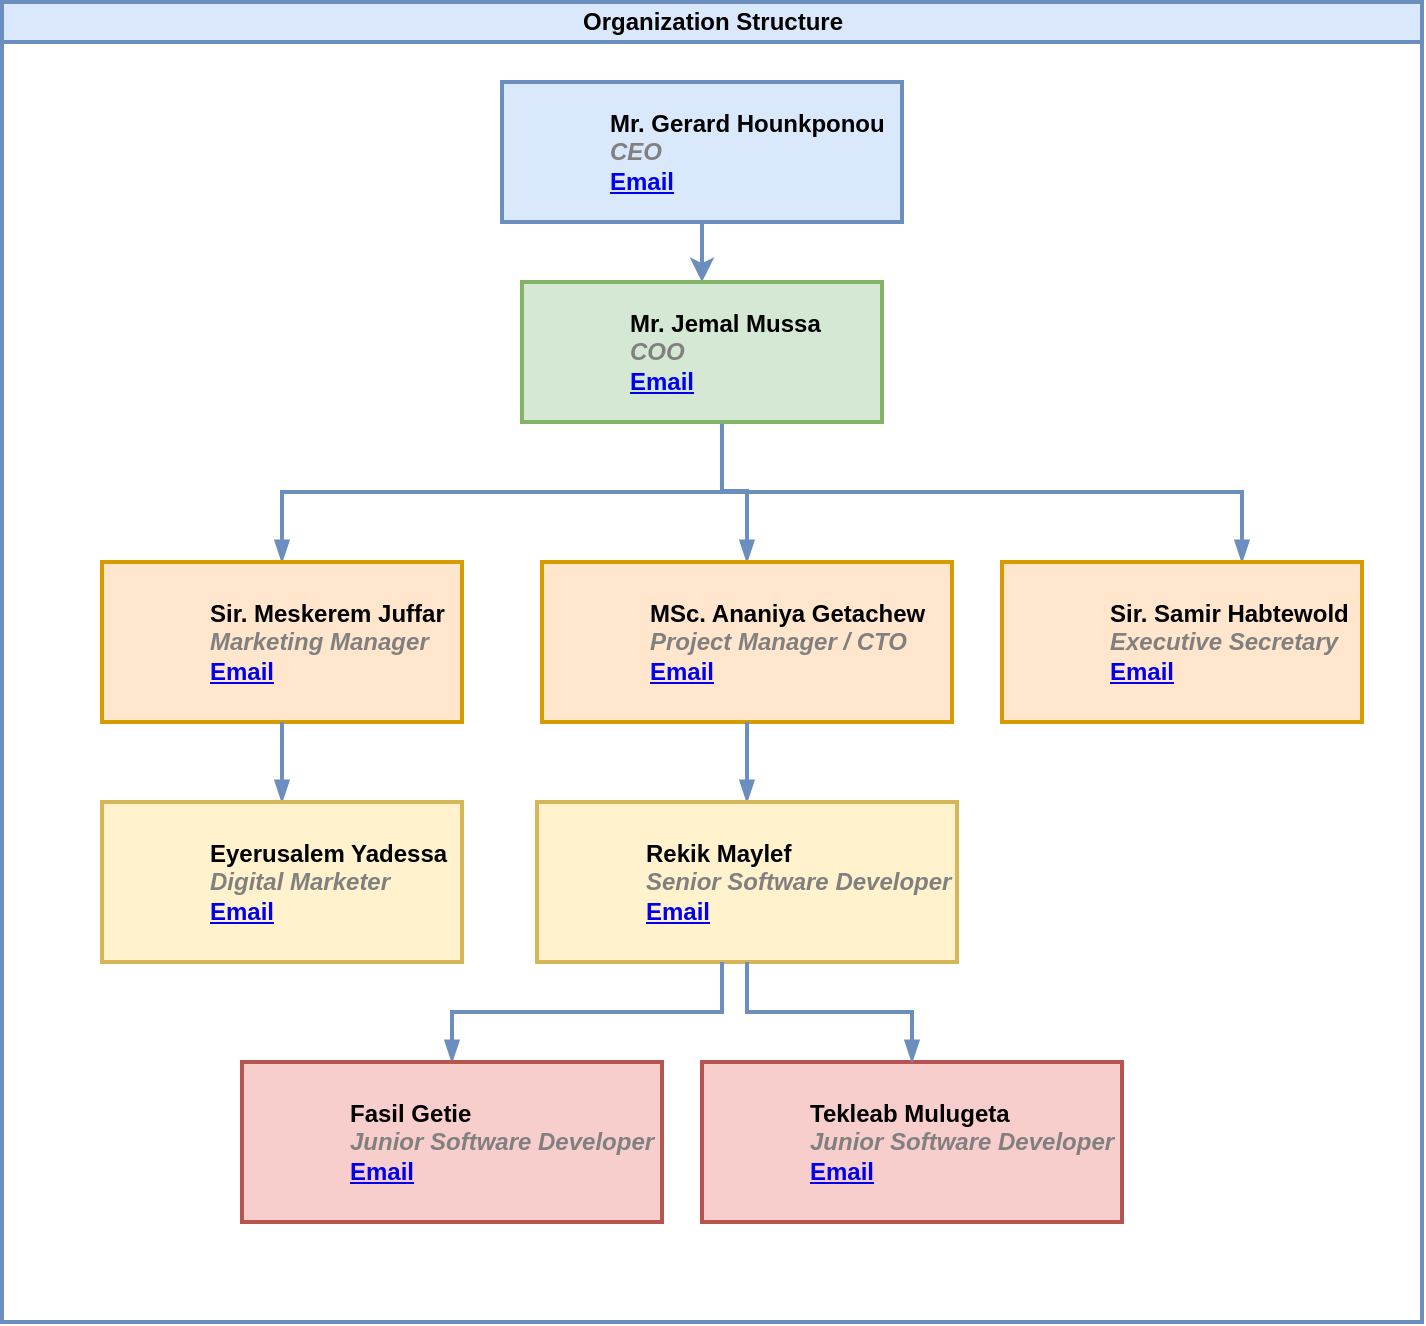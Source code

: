 <mxfile version="22.0.6" type="github">
  <diagram id="prtHgNgQTEPvFCAcTncT" name="Page-1">
    <mxGraphModel dx="880" dy="454" grid="1" gridSize="10" guides="1" tooltips="1" connect="1" arrows="1" fold="1" page="1" pageScale="1" pageWidth="827" pageHeight="1169" math="0" shadow="0">
      <root>
        <mxCell id="0" />
        <mxCell id="1" parent="0" />
        <mxCell id="dNxyNK7c78bLwvsdeMH5-11" value="Organization Structure" style="swimlane;html=1;startSize=20;horizontal=1;containerType=tree;glass=0;fillColor=#dae8fc;strokeColor=#6c8ebf;strokeWidth=2;" parent="1" vertex="1">
          <mxGeometry x="40" y="60" width="710" height="660" as="geometry" />
        </mxCell>
        <UserObject label="%name%&lt;br&gt;&lt;i style=&quot;color: gray&quot;&gt;%position%&lt;/i&gt;&lt;br&gt;&lt;a href=&quot;mailto:%email%&quot;&gt;Email&lt;/a&gt;" name="Mr. Gerard Hounkponou" position="CEO" location="Abyssinya Building, 3rd floor, near Bole MedhaneAlem" email="contact@creavers.com" placeholders="1" link="https://creavers.com" id="dNxyNK7c78bLwvsdeMH5-12">
          <mxCell style="label;image=https://cdn3.iconfinder.com/data/icons/user-avatars-1/512/users-2-128.png;whiteSpace=wrap;html=1;rounded=0;glass=0;treeMoving=1;treeFolding=1;fillColor=#dae8fc;strokeColor=#6c8ebf;strokeWidth=2;" parent="dNxyNK7c78bLwvsdeMH5-11" vertex="1">
            <mxGeometry x="250" y="40" width="200" height="70" as="geometry" />
          </mxCell>
        </UserObject>
        <mxCell id="dNxyNK7c78bLwvsdeMH5-13" value="" style="endArrow=blockThin;endFill=1;fontSize=11;edgeStyle=elbowEdgeStyle;elbow=vertical;rounded=0;fillColor=#dae8fc;strokeColor=#6c8ebf;strokeWidth=2;" parent="dNxyNK7c78bLwvsdeMH5-11" target="dNxyNK7c78bLwvsdeMH5-14" edge="1">
          <mxGeometry relative="1" as="geometry">
            <mxPoint x="360" y="210" as="sourcePoint" />
            <Array as="points">
              <mxPoint x="250" y="245" />
            </Array>
          </mxGeometry>
        </mxCell>
        <UserObject label="%name%&lt;br&gt;&lt;i style=&quot;color: gray&quot;&gt;%position%&lt;/i&gt;&lt;br&gt;&lt;a href=&quot;mailto:%email%&quot;&gt;Email&lt;/a&gt;" name="Sir. Meskerem Juffar" position="Marketing Manager" location="Office 2" email="contact@creavers.com" placeholders="1" link="https://creavers.com" id="dNxyNK7c78bLwvsdeMH5-14">
          <mxCell style="label;image=https://cdn3.iconfinder.com/data/icons/user-avatars-1/512/users-3-128.png;whiteSpace=wrap;html=1;rounded=0;glass=0;treeFolding=1;treeMoving=1;fillColor=#ffe6cc;strokeColor=#d79b00;strokeWidth=2;" parent="dNxyNK7c78bLwvsdeMH5-11" vertex="1">
            <mxGeometry x="50" y="280" width="180" height="80" as="geometry" />
          </mxCell>
        </UserObject>
        <mxCell id="dNxyNK7c78bLwvsdeMH5-15" value="" style="endArrow=blockThin;endFill=1;fontSize=11;edgeStyle=elbowEdgeStyle;elbow=vertical;rounded=0;fillColor=#dae8fc;strokeColor=#6c8ebf;exitX=0.561;exitY=0.986;exitDx=0;exitDy=0;exitPerimeter=0;entryX=0.5;entryY=0;entryDx=0;entryDy=0;strokeWidth=2;" parent="dNxyNK7c78bLwvsdeMH5-11" target="dNxyNK7c78bLwvsdeMH5-16" edge="1">
          <mxGeometry relative="1" as="geometry">
            <mxPoint x="359.98" y="209.02" as="sourcePoint" />
            <mxPoint x="359" y="295" as="targetPoint" />
          </mxGeometry>
        </mxCell>
        <UserObject label="%name%&lt;br&gt;&lt;i style=&quot;color: gray&quot;&gt;%position%&lt;/i&gt;&lt;br&gt;&lt;a href=&quot;mailto:%email%&quot;&gt;Email&lt;/a&gt;" name="MSc. Ananiya Getachew" position="Project Manager / CTO" location="Abyssinya Building, 3rd floor, near Bole MedhaneAlem" email="contact@creavers.com" placeholders="1" link="https://creavers.com" id="dNxyNK7c78bLwvsdeMH5-16">
          <mxCell style="label;image=https://cdn3.iconfinder.com/data/icons/user-avatars-1/512/users-9-2-128.png;whiteSpace=wrap;html=1;rounded=0;glass=0;treeFolding=1;treeMoving=1;fillColor=#ffe6cc;strokeColor=#d79b00;strokeWidth=2;" parent="dNxyNK7c78bLwvsdeMH5-11" vertex="1">
            <mxGeometry x="270" y="280" width="205" height="80" as="geometry" />
          </mxCell>
        </UserObject>
        <mxCell id="dNxyNK7c78bLwvsdeMH5-17" value="" style="endArrow=blockThin;endFill=1;fontSize=11;edgeStyle=elbowEdgeStyle;elbow=vertical;rounded=0;fillColor=#dae8fc;strokeColor=#6c8ebf;strokeWidth=2;" parent="dNxyNK7c78bLwvsdeMH5-11" target="dNxyNK7c78bLwvsdeMH5-18" edge="1">
          <mxGeometry relative="1" as="geometry">
            <mxPoint x="360" y="235" as="sourcePoint" />
            <Array as="points">
              <mxPoint x="620" y="245" />
            </Array>
          </mxGeometry>
        </mxCell>
        <UserObject label="%name%&lt;br&gt;&lt;i style=&quot;color: gray&quot;&gt;%position%&lt;/i&gt;&lt;br&gt;&lt;a href=&quot;mailto:%email%&quot;&gt;Email&lt;/a&gt;" name="Sir. Samir Habtewold" position="Executive Secretary" location="Abyssinya Building, 3rd floor, near Bole MedhaneAlem" email="contact@creavers.com" placeholders="1" link="https://creavers.com" id="dNxyNK7c78bLwvsdeMH5-18">
          <mxCell style="label;image=https://cdn3.iconfinder.com/data/icons/user-avatars-1/512/users-3-128.png;whiteSpace=wrap;html=1;rounded=0;glass=0;fillColor=#ffe6cc;strokeColor=#d79b00;strokeWidth=2;" parent="dNxyNK7c78bLwvsdeMH5-11" vertex="1">
            <mxGeometry x="500" y="280" width="180" height="80" as="geometry" />
          </mxCell>
        </UserObject>
        <mxCell id="R47WpOzAu4U2Wh8acil--1" value="" style="edgeStyle=orthogonalEdgeStyle;rounded=0;orthogonalLoop=1;jettySize=auto;html=1;fillColor=#dae8fc;strokeColor=#6c8ebf;strokeWidth=2;" edge="1" source="dNxyNK7c78bLwvsdeMH5-12" target="R47WpOzAu4U2Wh8acil--2" parent="dNxyNK7c78bLwvsdeMH5-11">
          <mxGeometry relative="1" as="geometry" />
        </mxCell>
        <UserObject label="%name%&lt;br&gt;&lt;i style=&quot;color: gray&quot;&gt;%position%&lt;/i&gt;&lt;br&gt;&lt;a href=&quot;mailto:%email%&quot;&gt;Email&lt;/a&gt;" name="Mr. Jemal Mussa" position="COO" location="Abyssinya Building, 3rd floor, near Bole MedhaneAlem" email="contact@creavers.com" placeholders="1" link="https://creavers.com" id="R47WpOzAu4U2Wh8acil--2">
          <mxCell style="label;image=https://cdn3.iconfinder.com/data/icons/user-avatars-1/512/users-2-128.png;whiteSpace=wrap;html=1;rounded=0;glass=0;treeMoving=1;treeFolding=1;fillColor=#d5e8d4;strokeColor=#82b366;strokeWidth=2;" vertex="1" parent="dNxyNK7c78bLwvsdeMH5-11">
            <mxGeometry x="260" y="140" width="180" height="70" as="geometry" />
          </mxCell>
        </UserObject>
        <mxCell id="R47WpOzAu4U2Wh8acil--3" value="" style="endArrow=blockThin;endFill=1;fontSize=11;edgeStyle=elbowEdgeStyle;elbow=vertical;rounded=0;fillColor=#dae8fc;strokeColor=#6c8ebf;strokeWidth=2;" edge="1" target="R47WpOzAu4U2Wh8acil--4" source="dNxyNK7c78bLwvsdeMH5-14" parent="dNxyNK7c78bLwvsdeMH5-11">
          <mxGeometry relative="1" as="geometry">
            <mxPoint x="400" y="270" as="sourcePoint" />
          </mxGeometry>
        </mxCell>
        <UserObject label="%name%&lt;br&gt;&lt;i style=&quot;color: gray&quot;&gt;%position%&lt;/i&gt;&lt;br&gt;&lt;a href=&quot;mailto:%email%&quot;&gt;Email&lt;/a&gt;" name="Eyerusalem Yadessa" position="Digital Marketer" location="Abyssinya Building, 3rd floor, near Bole MedhaneAlem" email="contact@creavers.com" placeholders="1" link="https://creavers.com" id="R47WpOzAu4U2Wh8acil--4">
          <mxCell style="label;image=https://cdn3.iconfinder.com/data/icons/user-avatars-1/512/users-3-128.png;whiteSpace=wrap;html=1;rounded=0;glass=0;treeFolding=1;treeMoving=1;fillColor=#fff2cc;strokeColor=#d6b656;strokeWidth=2;" vertex="1" parent="dNxyNK7c78bLwvsdeMH5-11">
            <mxGeometry x="50" y="400" width="180" height="80" as="geometry" />
          </mxCell>
        </UserObject>
        <mxCell id="R47WpOzAu4U2Wh8acil--7" value="" style="endArrow=blockThin;endFill=1;fontSize=11;edgeStyle=elbowEdgeStyle;elbow=vertical;rounded=0;fillColor=#dae8fc;strokeColor=#6c8ebf;strokeWidth=2;" edge="1" target="R47WpOzAu4U2Wh8acil--8" source="dNxyNK7c78bLwvsdeMH5-16" parent="dNxyNK7c78bLwvsdeMH5-11">
          <mxGeometry relative="1" as="geometry">
            <mxPoint x="400" y="270" as="sourcePoint" />
          </mxGeometry>
        </mxCell>
        <UserObject label="%name%&lt;br&gt;&lt;i style=&quot;color: gray&quot;&gt;%position%&lt;/i&gt;&lt;br&gt;&lt;a href=&quot;mailto:%email%&quot;&gt;Email&lt;/a&gt;" name="Rekik Maylef" position="Senior Software Developer" location="Abyssinya Building, 3rd floor, near Bole MedhaneAlem" email="contact@creavers.com" placeholders="1" link="https://creavers.com" id="R47WpOzAu4U2Wh8acil--8">
          <mxCell style="label;image=https://cdn3.iconfinder.com/data/icons/user-avatars-1/512/users-3-128.png;whiteSpace=wrap;html=1;rounded=0;glass=0;treeFolding=1;treeMoving=1;fillColor=#fff2cc;strokeColor=#d6b656;strokeWidth=2;" vertex="1" parent="dNxyNK7c78bLwvsdeMH5-11">
            <mxGeometry x="267.5" y="400" width="210" height="80" as="geometry" />
          </mxCell>
        </UserObject>
        <mxCell id="R47WpOzAu4U2Wh8acil--9" value="" style="endArrow=blockThin;endFill=1;fontSize=11;edgeStyle=elbowEdgeStyle;elbow=vertical;rounded=0;fillColor=#dae8fc;strokeColor=#6c8ebf;strokeWidth=2;" edge="1" target="R47WpOzAu4U2Wh8acil--10" parent="dNxyNK7c78bLwvsdeMH5-11">
          <mxGeometry relative="1" as="geometry">
            <mxPoint x="360" y="480" as="sourcePoint" />
          </mxGeometry>
        </mxCell>
        <UserObject label="%name%&lt;br&gt;&lt;i style=&quot;color: gray&quot;&gt;%position%&lt;/i&gt;&lt;br&gt;&lt;a href=&quot;mailto:%email%&quot;&gt;Email&lt;/a&gt;" name="Fasil Getie" position="Junior Software Developer" location="Abyssinya Building, 3rd floor, near Bole MedhaneAlem" email="contact@creavers.com" placeholders="1" link="https://creavers.com" id="R47WpOzAu4U2Wh8acil--10">
          <mxCell style="label;image=https://cdn3.iconfinder.com/data/icons/user-avatars-1/512/users-9-2-128.png;whiteSpace=wrap;html=1;rounded=0;glass=0;treeFolding=1;treeMoving=1;fillColor=#f8cecc;strokeColor=#b85450;strokeWidth=2;" vertex="1" parent="dNxyNK7c78bLwvsdeMH5-11">
            <mxGeometry x="120" y="530" width="210" height="80" as="geometry" />
          </mxCell>
        </UserObject>
        <UserObject label="%name%&lt;br&gt;&lt;i style=&quot;color: gray&quot;&gt;%position%&lt;/i&gt;&lt;br&gt;&lt;a href=&quot;mailto:%email%&quot;&gt;Email&lt;/a&gt;" name="Tekleab Mulugeta " position="Junior Software Developer" location="Abyssinya Building, 3rd floor, near Bole MedhaneAlem" email="contact@creavers.com" placeholders="1" link="https://creavers.com" id="R47WpOzAu4U2Wh8acil--11">
          <mxCell style="label;image=https://cdn3.iconfinder.com/data/icons/user-avatars-1/512/users-9-2-128.png;whiteSpace=wrap;html=1;rounded=0;glass=0;treeFolding=1;treeMoving=1;fillColor=#f8cecc;strokeColor=#b85450;strokeWidth=2;" vertex="1" parent="dNxyNK7c78bLwvsdeMH5-11">
            <mxGeometry x="350" y="530" width="210" height="80" as="geometry" />
          </mxCell>
        </UserObject>
        <mxCell id="R47WpOzAu4U2Wh8acil--12" value="" style="endArrow=blockThin;endFill=1;fontSize=11;edgeStyle=elbowEdgeStyle;elbow=vertical;rounded=0;exitX=0.5;exitY=1;exitDx=0;exitDy=0;fillColor=#dae8fc;strokeColor=#6c8ebf;strokeWidth=2;" edge="1" parent="dNxyNK7c78bLwvsdeMH5-11" source="R47WpOzAu4U2Wh8acil--8" target="R47WpOzAu4U2Wh8acil--11">
          <mxGeometry relative="1" as="geometry">
            <mxPoint x="360" y="360" as="sourcePoint" />
            <mxPoint x="550" y="400" as="targetPoint" />
          </mxGeometry>
        </mxCell>
      </root>
    </mxGraphModel>
  </diagram>
</mxfile>
